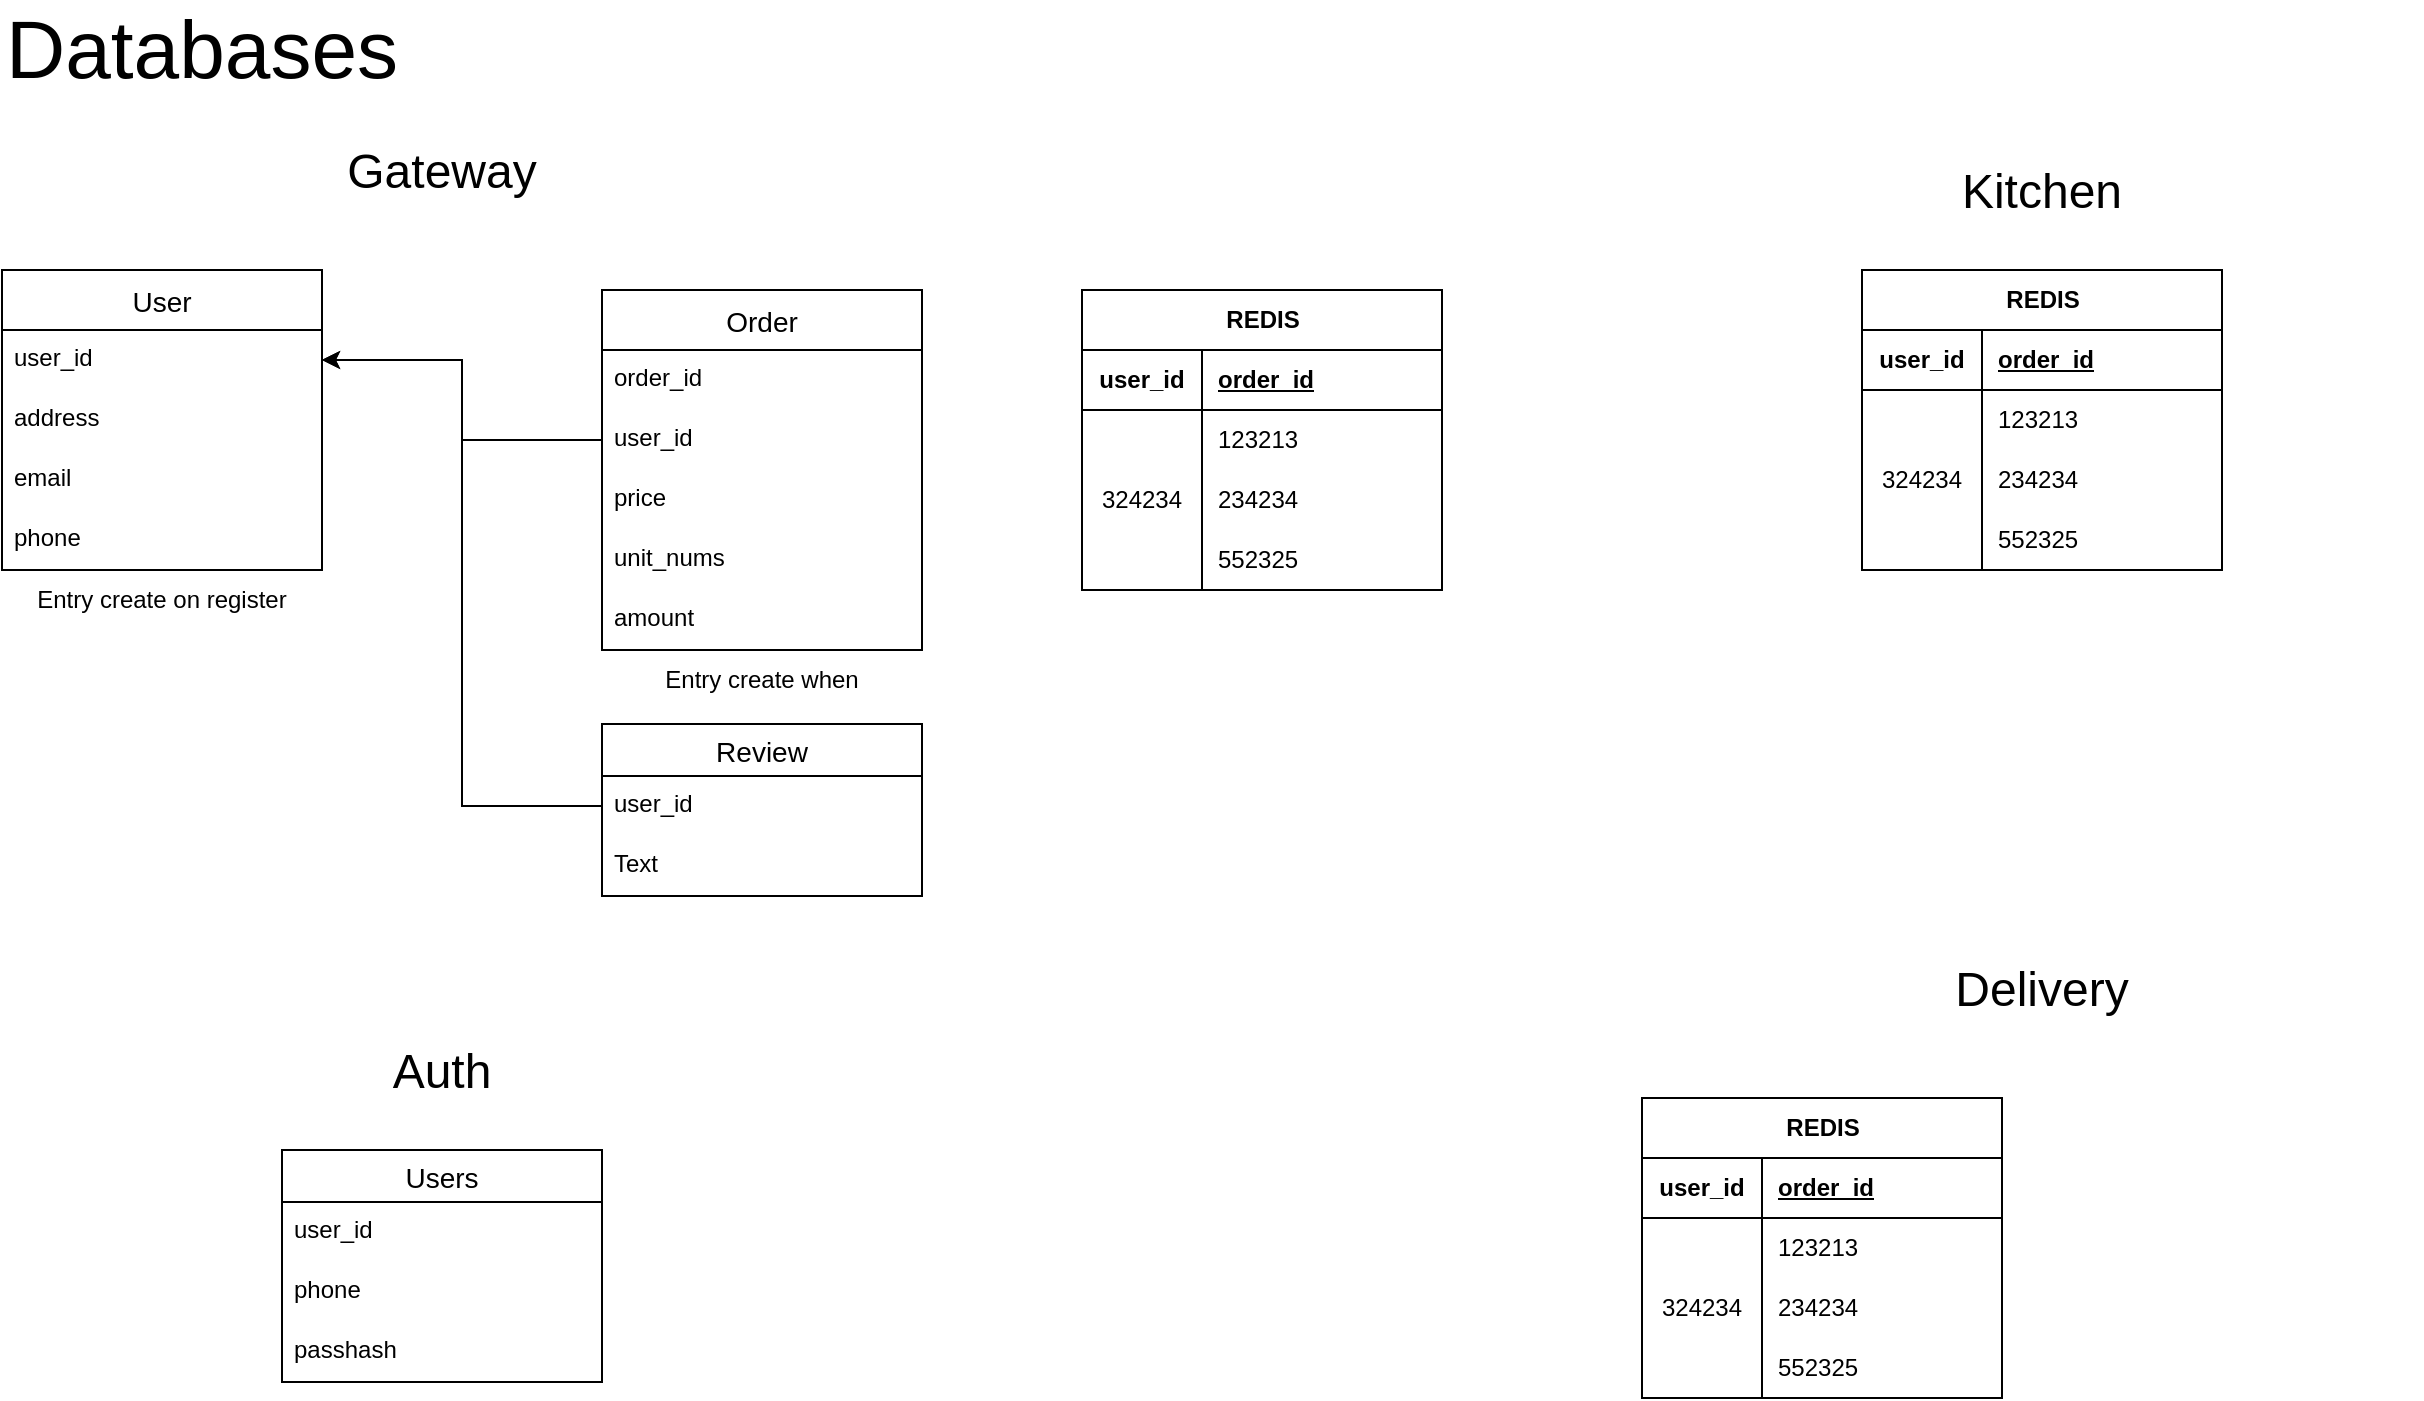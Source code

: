 <mxfile version="24.0.7" type="device">
  <diagram name="Страница — 1" id="DTA0ao0b3oRD59Xrqz9l">
    <mxGraphModel dx="408" dy="667" grid="1" gridSize="10" guides="1" tooltips="1" connect="1" arrows="1" fold="1" page="1" pageScale="1" pageWidth="827" pageHeight="1169" math="0" shadow="0">
      <root>
        <mxCell id="0" />
        <mxCell id="1" parent="0" />
        <mxCell id="_E-UzflVyQCBYMLpa5bC-2" value="Order" style="swimlane;fontStyle=0;childLayout=stackLayout;horizontal=1;startSize=30;horizontalStack=0;resizeParent=1;resizeParentMax=0;resizeLast=0;collapsible=1;marginBottom=0;align=center;fontSize=14;verticalAlign=middle;" vertex="1" parent="1">
          <mxGeometry x="1280" y="180" width="160" height="180" as="geometry" />
        </mxCell>
        <mxCell id="_E-UzflVyQCBYMLpa5bC-3" value="order_id" style="text;strokeColor=none;fillColor=none;spacingLeft=4;spacingRight=4;overflow=hidden;rotatable=0;points=[[0,0.5],[1,0.5]];portConstraint=eastwest;fontSize=12;whiteSpace=wrap;html=1;" vertex="1" parent="_E-UzflVyQCBYMLpa5bC-2">
          <mxGeometry y="30" width="160" height="30" as="geometry" />
        </mxCell>
        <mxCell id="_E-UzflVyQCBYMLpa5bC-4" value="user_id" style="text;strokeColor=none;fillColor=none;spacingLeft=4;spacingRight=4;overflow=hidden;rotatable=0;points=[[0,0.5],[1,0.5]];portConstraint=eastwest;fontSize=12;whiteSpace=wrap;html=1;" vertex="1" parent="_E-UzflVyQCBYMLpa5bC-2">
          <mxGeometry y="60" width="160" height="30" as="geometry" />
        </mxCell>
        <mxCell id="_E-UzflVyQCBYMLpa5bC-5" value="price" style="text;strokeColor=none;fillColor=none;spacingLeft=4;spacingRight=4;overflow=hidden;rotatable=0;points=[[0,0.5],[1,0.5]];portConstraint=eastwest;fontSize=12;whiteSpace=wrap;html=1;" vertex="1" parent="_E-UzflVyQCBYMLpa5bC-2">
          <mxGeometry y="90" width="160" height="30" as="geometry" />
        </mxCell>
        <mxCell id="_E-UzflVyQCBYMLpa5bC-6" value="unit_nums" style="text;strokeColor=none;fillColor=none;spacingLeft=4;spacingRight=4;overflow=hidden;rotatable=0;points=[[0,0.5],[1,0.5]];portConstraint=eastwest;fontSize=12;whiteSpace=wrap;html=1;" vertex="1" parent="_E-UzflVyQCBYMLpa5bC-2">
          <mxGeometry y="120" width="160" height="30" as="geometry" />
        </mxCell>
        <mxCell id="_E-UzflVyQCBYMLpa5bC-7" value="amount" style="text;strokeColor=none;fillColor=none;spacingLeft=4;spacingRight=4;overflow=hidden;rotatable=0;points=[[0,0.5],[1,0.5]];portConstraint=eastwest;fontSize=12;whiteSpace=wrap;html=1;" vertex="1" parent="_E-UzflVyQCBYMLpa5bC-2">
          <mxGeometry y="150" width="160" height="30" as="geometry" />
        </mxCell>
        <mxCell id="_E-UzflVyQCBYMLpa5bC-8" value="User" style="swimlane;fontStyle=0;childLayout=stackLayout;horizontal=1;startSize=30;horizontalStack=0;resizeParent=1;resizeParentMax=0;resizeLast=0;collapsible=1;marginBottom=0;align=center;fontSize=14;verticalAlign=middle;" vertex="1" parent="1">
          <mxGeometry x="980" y="170" width="160" height="150" as="geometry" />
        </mxCell>
        <mxCell id="_E-UzflVyQCBYMLpa5bC-9" value="user_id" style="text;strokeColor=none;fillColor=none;spacingLeft=4;spacingRight=4;overflow=hidden;rotatable=0;points=[[0,0.5],[1,0.5]];portConstraint=eastwest;fontSize=12;whiteSpace=wrap;html=1;" vertex="1" parent="_E-UzflVyQCBYMLpa5bC-8">
          <mxGeometry y="30" width="160" height="30" as="geometry" />
        </mxCell>
        <mxCell id="_E-UzflVyQCBYMLpa5bC-10" value="address" style="text;strokeColor=none;fillColor=none;spacingLeft=4;spacingRight=4;overflow=hidden;rotatable=0;points=[[0,0.5],[1,0.5]];portConstraint=eastwest;fontSize=12;whiteSpace=wrap;html=1;" vertex="1" parent="_E-UzflVyQCBYMLpa5bC-8">
          <mxGeometry y="60" width="160" height="30" as="geometry" />
        </mxCell>
        <mxCell id="_E-UzflVyQCBYMLpa5bC-11" value="email" style="text;strokeColor=none;fillColor=none;spacingLeft=4;spacingRight=4;overflow=hidden;rotatable=0;points=[[0,0.5],[1,0.5]];portConstraint=eastwest;fontSize=12;whiteSpace=wrap;html=1;" vertex="1" parent="_E-UzflVyQCBYMLpa5bC-8">
          <mxGeometry y="90" width="160" height="30" as="geometry" />
        </mxCell>
        <mxCell id="_E-UzflVyQCBYMLpa5bC-12" value="phone" style="text;strokeColor=none;fillColor=none;spacingLeft=4;spacingRight=4;overflow=hidden;rotatable=0;points=[[0,0.5],[1,0.5]];portConstraint=eastwest;fontSize=12;whiteSpace=wrap;html=1;" vertex="1" parent="_E-UzflVyQCBYMLpa5bC-8">
          <mxGeometry y="120" width="160" height="30" as="geometry" />
        </mxCell>
        <mxCell id="_E-UzflVyQCBYMLpa5bC-13" style="edgeStyle=orthogonalEdgeStyle;rounded=0;orthogonalLoop=1;jettySize=auto;html=1;entryX=1;entryY=0.5;entryDx=0;entryDy=0;" edge="1" parent="1" source="_E-UzflVyQCBYMLpa5bC-4" target="_E-UzflVyQCBYMLpa5bC-9">
          <mxGeometry relative="1" as="geometry" />
        </mxCell>
        <mxCell id="_E-UzflVyQCBYMLpa5bC-14" value="Entry create on register" style="text;html=1;align=center;verticalAlign=middle;whiteSpace=wrap;rounded=0;" vertex="1" parent="1">
          <mxGeometry x="980" y="320" width="160" height="30" as="geometry" />
        </mxCell>
        <mxCell id="_E-UzflVyQCBYMLpa5bC-15" value="Entry create when" style="text;html=1;align=center;verticalAlign=middle;whiteSpace=wrap;rounded=0;" vertex="1" parent="1">
          <mxGeometry x="1280" y="360" width="160" height="30" as="geometry" />
        </mxCell>
        <mxCell id="_E-UzflVyQCBYMLpa5bC-16" value="Databases" style="text;html=1;align=left;verticalAlign=middle;whiteSpace=wrap;rounded=0;fontSize=41;" vertex="1" parent="1">
          <mxGeometry x="980" y="39.5" width="380" height="41" as="geometry" />
        </mxCell>
        <mxCell id="_E-UzflVyQCBYMLpa5bC-17" value="Review" style="swimlane;fontStyle=0;childLayout=stackLayout;horizontal=1;startSize=26;horizontalStack=0;resizeParent=1;resizeParentMax=0;resizeLast=0;collapsible=1;marginBottom=0;align=center;fontSize=14;" vertex="1" parent="1">
          <mxGeometry x="1280" y="397" width="160" height="86" as="geometry" />
        </mxCell>
        <mxCell id="_E-UzflVyQCBYMLpa5bC-18" value="user_id" style="text;strokeColor=none;fillColor=none;spacingLeft=4;spacingRight=4;overflow=hidden;rotatable=0;points=[[0,0.5],[1,0.5]];portConstraint=eastwest;fontSize=12;whiteSpace=wrap;html=1;" vertex="1" parent="_E-UzflVyQCBYMLpa5bC-17">
          <mxGeometry y="26" width="160" height="30" as="geometry" />
        </mxCell>
        <mxCell id="_E-UzflVyQCBYMLpa5bC-19" value="Text" style="text;strokeColor=none;fillColor=none;spacingLeft=4;spacingRight=4;overflow=hidden;rotatable=0;points=[[0,0.5],[1,0.5]];portConstraint=eastwest;fontSize=12;whiteSpace=wrap;html=1;" vertex="1" parent="_E-UzflVyQCBYMLpa5bC-17">
          <mxGeometry y="56" width="160" height="30" as="geometry" />
        </mxCell>
        <mxCell id="_E-UzflVyQCBYMLpa5bC-20" value="REDIS" style="shape=table;startSize=30;container=1;collapsible=1;childLayout=tableLayout;fixedRows=1;rowLines=0;fontStyle=1;align=center;resizeLast=1;html=1;" vertex="1" parent="1">
          <mxGeometry x="1520" y="180" width="180" height="150" as="geometry" />
        </mxCell>
        <mxCell id="_E-UzflVyQCBYMLpa5bC-21" value="" style="shape=tableRow;horizontal=0;startSize=0;swimlaneHead=0;swimlaneBody=0;fillColor=none;collapsible=0;dropTarget=0;points=[[0,0.5],[1,0.5]];portConstraint=eastwest;top=0;left=0;right=0;bottom=1;" vertex="1" parent="_E-UzflVyQCBYMLpa5bC-20">
          <mxGeometry y="30" width="180" height="30" as="geometry" />
        </mxCell>
        <mxCell id="_E-UzflVyQCBYMLpa5bC-22" value="user_id" style="shape=partialRectangle;connectable=0;fillColor=none;top=0;left=0;bottom=0;right=0;fontStyle=1;overflow=hidden;whiteSpace=wrap;html=1;" vertex="1" parent="_E-UzflVyQCBYMLpa5bC-21">
          <mxGeometry width="60" height="30" as="geometry">
            <mxRectangle width="60" height="30" as="alternateBounds" />
          </mxGeometry>
        </mxCell>
        <mxCell id="_E-UzflVyQCBYMLpa5bC-23" value="order_id" style="shape=partialRectangle;connectable=0;fillColor=none;top=0;left=0;bottom=0;right=0;align=left;spacingLeft=6;fontStyle=5;overflow=hidden;whiteSpace=wrap;html=1;" vertex="1" parent="_E-UzflVyQCBYMLpa5bC-21">
          <mxGeometry x="60" width="120" height="30" as="geometry">
            <mxRectangle width="120" height="30" as="alternateBounds" />
          </mxGeometry>
        </mxCell>
        <mxCell id="_E-UzflVyQCBYMLpa5bC-24" value="" style="shape=tableRow;horizontal=0;startSize=0;swimlaneHead=0;swimlaneBody=0;fillColor=none;collapsible=0;dropTarget=0;points=[[0,0.5],[1,0.5]];portConstraint=eastwest;top=0;left=0;right=0;bottom=0;" vertex="1" parent="_E-UzflVyQCBYMLpa5bC-20">
          <mxGeometry y="60" width="180" height="30" as="geometry" />
        </mxCell>
        <mxCell id="_E-UzflVyQCBYMLpa5bC-25" value="" style="shape=partialRectangle;connectable=0;fillColor=none;top=0;left=0;bottom=0;right=0;editable=1;overflow=hidden;whiteSpace=wrap;html=1;" vertex="1" parent="_E-UzflVyQCBYMLpa5bC-24">
          <mxGeometry width="60" height="30" as="geometry">
            <mxRectangle width="60" height="30" as="alternateBounds" />
          </mxGeometry>
        </mxCell>
        <mxCell id="_E-UzflVyQCBYMLpa5bC-26" value="123213" style="shape=partialRectangle;connectable=0;fillColor=none;top=0;left=0;bottom=0;right=0;align=left;spacingLeft=6;overflow=hidden;whiteSpace=wrap;html=1;" vertex="1" parent="_E-UzflVyQCBYMLpa5bC-24">
          <mxGeometry x="60" width="120" height="30" as="geometry">
            <mxRectangle width="120" height="30" as="alternateBounds" />
          </mxGeometry>
        </mxCell>
        <mxCell id="_E-UzflVyQCBYMLpa5bC-27" value="" style="shape=tableRow;horizontal=0;startSize=0;swimlaneHead=0;swimlaneBody=0;fillColor=none;collapsible=0;dropTarget=0;points=[[0,0.5],[1,0.5]];portConstraint=eastwest;top=0;left=0;right=0;bottom=0;" vertex="1" parent="_E-UzflVyQCBYMLpa5bC-20">
          <mxGeometry y="90" width="180" height="30" as="geometry" />
        </mxCell>
        <mxCell id="_E-UzflVyQCBYMLpa5bC-28" value="324234" style="shape=partialRectangle;connectable=0;fillColor=none;top=0;left=0;bottom=0;right=0;editable=1;overflow=hidden;whiteSpace=wrap;html=1;" vertex="1" parent="_E-UzflVyQCBYMLpa5bC-27">
          <mxGeometry width="60" height="30" as="geometry">
            <mxRectangle width="60" height="30" as="alternateBounds" />
          </mxGeometry>
        </mxCell>
        <mxCell id="_E-UzflVyQCBYMLpa5bC-29" value="234234" style="shape=partialRectangle;connectable=0;fillColor=none;top=0;left=0;bottom=0;right=0;align=left;spacingLeft=6;overflow=hidden;whiteSpace=wrap;html=1;" vertex="1" parent="_E-UzflVyQCBYMLpa5bC-27">
          <mxGeometry x="60" width="120" height="30" as="geometry">
            <mxRectangle width="120" height="30" as="alternateBounds" />
          </mxGeometry>
        </mxCell>
        <mxCell id="_E-UzflVyQCBYMLpa5bC-30" value="" style="shape=tableRow;horizontal=0;startSize=0;swimlaneHead=0;swimlaneBody=0;fillColor=none;collapsible=0;dropTarget=0;points=[[0,0.5],[1,0.5]];portConstraint=eastwest;top=0;left=0;right=0;bottom=0;" vertex="1" parent="_E-UzflVyQCBYMLpa5bC-20">
          <mxGeometry y="120" width="180" height="30" as="geometry" />
        </mxCell>
        <mxCell id="_E-UzflVyQCBYMLpa5bC-31" value="" style="shape=partialRectangle;connectable=0;fillColor=none;top=0;left=0;bottom=0;right=0;editable=1;overflow=hidden;whiteSpace=wrap;html=1;" vertex="1" parent="_E-UzflVyQCBYMLpa5bC-30">
          <mxGeometry width="60" height="30" as="geometry">
            <mxRectangle width="60" height="30" as="alternateBounds" />
          </mxGeometry>
        </mxCell>
        <mxCell id="_E-UzflVyQCBYMLpa5bC-32" value="552325" style="shape=partialRectangle;connectable=0;fillColor=none;top=0;left=0;bottom=0;right=0;align=left;spacingLeft=6;overflow=hidden;whiteSpace=wrap;html=1;" vertex="1" parent="_E-UzflVyQCBYMLpa5bC-30">
          <mxGeometry x="60" width="120" height="30" as="geometry">
            <mxRectangle width="120" height="30" as="alternateBounds" />
          </mxGeometry>
        </mxCell>
        <mxCell id="_E-UzflVyQCBYMLpa5bC-33" style="edgeStyle=orthogonalEdgeStyle;rounded=0;orthogonalLoop=1;jettySize=auto;html=1;exitX=0;exitY=0.5;exitDx=0;exitDy=0;entryX=1;entryY=0.5;entryDx=0;entryDy=0;" edge="1" parent="1" source="_E-UzflVyQCBYMLpa5bC-18" target="_E-UzflVyQCBYMLpa5bC-9">
          <mxGeometry relative="1" as="geometry" />
        </mxCell>
        <mxCell id="_E-UzflVyQCBYMLpa5bC-34" value="Gateway" style="text;html=1;align=center;verticalAlign=middle;whiteSpace=wrap;rounded=0;fontSize=24;" vertex="1" parent="1">
          <mxGeometry x="1010" y="100" width="380" height="41" as="geometry" />
        </mxCell>
        <mxCell id="_E-UzflVyQCBYMLpa5bC-35" value="Auth" style="text;html=1;align=center;verticalAlign=middle;whiteSpace=wrap;rounded=0;fontSize=24;" vertex="1" parent="1">
          <mxGeometry x="1010" y="550" width="380" height="41" as="geometry" />
        </mxCell>
        <mxCell id="_E-UzflVyQCBYMLpa5bC-36" value="Users" style="swimlane;fontStyle=0;childLayout=stackLayout;horizontal=1;startSize=26;horizontalStack=0;resizeParent=1;resizeParentMax=0;resizeLast=0;collapsible=1;marginBottom=0;align=center;fontSize=14;" vertex="1" parent="1">
          <mxGeometry x="1120" y="610" width="160" height="116" as="geometry" />
        </mxCell>
        <mxCell id="_E-UzflVyQCBYMLpa5bC-37" value="user_id" style="text;strokeColor=none;fillColor=none;spacingLeft=4;spacingRight=4;overflow=hidden;rotatable=0;points=[[0,0.5],[1,0.5]];portConstraint=eastwest;fontSize=12;whiteSpace=wrap;html=1;" vertex="1" parent="_E-UzflVyQCBYMLpa5bC-36">
          <mxGeometry y="26" width="160" height="30" as="geometry" />
        </mxCell>
        <mxCell id="_E-UzflVyQCBYMLpa5bC-40" value="phone" style="text;strokeColor=none;fillColor=none;spacingLeft=4;spacingRight=4;overflow=hidden;rotatable=0;points=[[0,0.5],[1,0.5]];portConstraint=eastwest;fontSize=12;whiteSpace=wrap;html=1;" vertex="1" parent="_E-UzflVyQCBYMLpa5bC-36">
          <mxGeometry y="56" width="160" height="30" as="geometry" />
        </mxCell>
        <mxCell id="_E-UzflVyQCBYMLpa5bC-38" value="passhash" style="text;strokeColor=none;fillColor=none;spacingLeft=4;spacingRight=4;overflow=hidden;rotatable=0;points=[[0,0.5],[1,0.5]];portConstraint=eastwest;fontSize=12;whiteSpace=wrap;html=1;" vertex="1" parent="_E-UzflVyQCBYMLpa5bC-36">
          <mxGeometry y="86" width="160" height="30" as="geometry" />
        </mxCell>
        <mxCell id="_E-UzflVyQCBYMLpa5bC-41" value="Kitchen" style="text;html=1;align=center;verticalAlign=middle;whiteSpace=wrap;rounded=0;fontSize=24;" vertex="1" parent="1">
          <mxGeometry x="1810" y="110" width="380" height="41" as="geometry" />
        </mxCell>
        <mxCell id="_E-UzflVyQCBYMLpa5bC-42" value="REDIS" style="shape=table;startSize=30;container=1;collapsible=1;childLayout=tableLayout;fixedRows=1;rowLines=0;fontStyle=1;align=center;resizeLast=1;html=1;" vertex="1" parent="1">
          <mxGeometry x="1800" y="584" width="180" height="150" as="geometry" />
        </mxCell>
        <mxCell id="_E-UzflVyQCBYMLpa5bC-43" value="" style="shape=tableRow;horizontal=0;startSize=0;swimlaneHead=0;swimlaneBody=0;fillColor=none;collapsible=0;dropTarget=0;points=[[0,0.5],[1,0.5]];portConstraint=eastwest;top=0;left=0;right=0;bottom=1;" vertex="1" parent="_E-UzflVyQCBYMLpa5bC-42">
          <mxGeometry y="30" width="180" height="30" as="geometry" />
        </mxCell>
        <mxCell id="_E-UzflVyQCBYMLpa5bC-44" value="user_id" style="shape=partialRectangle;connectable=0;fillColor=none;top=0;left=0;bottom=0;right=0;fontStyle=1;overflow=hidden;whiteSpace=wrap;html=1;" vertex="1" parent="_E-UzflVyQCBYMLpa5bC-43">
          <mxGeometry width="60" height="30" as="geometry">
            <mxRectangle width="60" height="30" as="alternateBounds" />
          </mxGeometry>
        </mxCell>
        <mxCell id="_E-UzflVyQCBYMLpa5bC-45" value="order_id" style="shape=partialRectangle;connectable=0;fillColor=none;top=0;left=0;bottom=0;right=0;align=left;spacingLeft=6;fontStyle=5;overflow=hidden;whiteSpace=wrap;html=1;" vertex="1" parent="_E-UzflVyQCBYMLpa5bC-43">
          <mxGeometry x="60" width="120" height="30" as="geometry">
            <mxRectangle width="120" height="30" as="alternateBounds" />
          </mxGeometry>
        </mxCell>
        <mxCell id="_E-UzflVyQCBYMLpa5bC-46" value="" style="shape=tableRow;horizontal=0;startSize=0;swimlaneHead=0;swimlaneBody=0;fillColor=none;collapsible=0;dropTarget=0;points=[[0,0.5],[1,0.5]];portConstraint=eastwest;top=0;left=0;right=0;bottom=0;" vertex="1" parent="_E-UzflVyQCBYMLpa5bC-42">
          <mxGeometry y="60" width="180" height="30" as="geometry" />
        </mxCell>
        <mxCell id="_E-UzflVyQCBYMLpa5bC-47" value="" style="shape=partialRectangle;connectable=0;fillColor=none;top=0;left=0;bottom=0;right=0;editable=1;overflow=hidden;whiteSpace=wrap;html=1;" vertex="1" parent="_E-UzflVyQCBYMLpa5bC-46">
          <mxGeometry width="60" height="30" as="geometry">
            <mxRectangle width="60" height="30" as="alternateBounds" />
          </mxGeometry>
        </mxCell>
        <mxCell id="_E-UzflVyQCBYMLpa5bC-48" value="123213" style="shape=partialRectangle;connectable=0;fillColor=none;top=0;left=0;bottom=0;right=0;align=left;spacingLeft=6;overflow=hidden;whiteSpace=wrap;html=1;" vertex="1" parent="_E-UzflVyQCBYMLpa5bC-46">
          <mxGeometry x="60" width="120" height="30" as="geometry">
            <mxRectangle width="120" height="30" as="alternateBounds" />
          </mxGeometry>
        </mxCell>
        <mxCell id="_E-UzflVyQCBYMLpa5bC-49" value="" style="shape=tableRow;horizontal=0;startSize=0;swimlaneHead=0;swimlaneBody=0;fillColor=none;collapsible=0;dropTarget=0;points=[[0,0.5],[1,0.5]];portConstraint=eastwest;top=0;left=0;right=0;bottom=0;" vertex="1" parent="_E-UzflVyQCBYMLpa5bC-42">
          <mxGeometry y="90" width="180" height="30" as="geometry" />
        </mxCell>
        <mxCell id="_E-UzflVyQCBYMLpa5bC-50" value="324234" style="shape=partialRectangle;connectable=0;fillColor=none;top=0;left=0;bottom=0;right=0;editable=1;overflow=hidden;whiteSpace=wrap;html=1;" vertex="1" parent="_E-UzflVyQCBYMLpa5bC-49">
          <mxGeometry width="60" height="30" as="geometry">
            <mxRectangle width="60" height="30" as="alternateBounds" />
          </mxGeometry>
        </mxCell>
        <mxCell id="_E-UzflVyQCBYMLpa5bC-51" value="234234" style="shape=partialRectangle;connectable=0;fillColor=none;top=0;left=0;bottom=0;right=0;align=left;spacingLeft=6;overflow=hidden;whiteSpace=wrap;html=1;" vertex="1" parent="_E-UzflVyQCBYMLpa5bC-49">
          <mxGeometry x="60" width="120" height="30" as="geometry">
            <mxRectangle width="120" height="30" as="alternateBounds" />
          </mxGeometry>
        </mxCell>
        <mxCell id="_E-UzflVyQCBYMLpa5bC-52" value="" style="shape=tableRow;horizontal=0;startSize=0;swimlaneHead=0;swimlaneBody=0;fillColor=none;collapsible=0;dropTarget=0;points=[[0,0.5],[1,0.5]];portConstraint=eastwest;top=0;left=0;right=0;bottom=0;" vertex="1" parent="_E-UzflVyQCBYMLpa5bC-42">
          <mxGeometry y="120" width="180" height="30" as="geometry" />
        </mxCell>
        <mxCell id="_E-UzflVyQCBYMLpa5bC-53" value="" style="shape=partialRectangle;connectable=0;fillColor=none;top=0;left=0;bottom=0;right=0;editable=1;overflow=hidden;whiteSpace=wrap;html=1;" vertex="1" parent="_E-UzflVyQCBYMLpa5bC-52">
          <mxGeometry width="60" height="30" as="geometry">
            <mxRectangle width="60" height="30" as="alternateBounds" />
          </mxGeometry>
        </mxCell>
        <mxCell id="_E-UzflVyQCBYMLpa5bC-54" value="552325" style="shape=partialRectangle;connectable=0;fillColor=none;top=0;left=0;bottom=0;right=0;align=left;spacingLeft=6;overflow=hidden;whiteSpace=wrap;html=1;" vertex="1" parent="_E-UzflVyQCBYMLpa5bC-52">
          <mxGeometry x="60" width="120" height="30" as="geometry">
            <mxRectangle width="120" height="30" as="alternateBounds" />
          </mxGeometry>
        </mxCell>
        <mxCell id="_E-UzflVyQCBYMLpa5bC-55" value="REDIS" style="shape=table;startSize=30;container=1;collapsible=1;childLayout=tableLayout;fixedRows=1;rowLines=0;fontStyle=1;align=center;resizeLast=1;html=1;" vertex="1" parent="1">
          <mxGeometry x="1910" y="170" width="180" height="150" as="geometry" />
        </mxCell>
        <mxCell id="_E-UzflVyQCBYMLpa5bC-56" value="" style="shape=tableRow;horizontal=0;startSize=0;swimlaneHead=0;swimlaneBody=0;fillColor=none;collapsible=0;dropTarget=0;points=[[0,0.5],[1,0.5]];portConstraint=eastwest;top=0;left=0;right=0;bottom=1;" vertex="1" parent="_E-UzflVyQCBYMLpa5bC-55">
          <mxGeometry y="30" width="180" height="30" as="geometry" />
        </mxCell>
        <mxCell id="_E-UzflVyQCBYMLpa5bC-57" value="user_id" style="shape=partialRectangle;connectable=0;fillColor=none;top=0;left=0;bottom=0;right=0;fontStyle=1;overflow=hidden;whiteSpace=wrap;html=1;" vertex="1" parent="_E-UzflVyQCBYMLpa5bC-56">
          <mxGeometry width="60" height="30" as="geometry">
            <mxRectangle width="60" height="30" as="alternateBounds" />
          </mxGeometry>
        </mxCell>
        <mxCell id="_E-UzflVyQCBYMLpa5bC-58" value="order_id" style="shape=partialRectangle;connectable=0;fillColor=none;top=0;left=0;bottom=0;right=0;align=left;spacingLeft=6;fontStyle=5;overflow=hidden;whiteSpace=wrap;html=1;" vertex="1" parent="_E-UzflVyQCBYMLpa5bC-56">
          <mxGeometry x="60" width="120" height="30" as="geometry">
            <mxRectangle width="120" height="30" as="alternateBounds" />
          </mxGeometry>
        </mxCell>
        <mxCell id="_E-UzflVyQCBYMLpa5bC-59" value="" style="shape=tableRow;horizontal=0;startSize=0;swimlaneHead=0;swimlaneBody=0;fillColor=none;collapsible=0;dropTarget=0;points=[[0,0.5],[1,0.5]];portConstraint=eastwest;top=0;left=0;right=0;bottom=0;" vertex="1" parent="_E-UzflVyQCBYMLpa5bC-55">
          <mxGeometry y="60" width="180" height="30" as="geometry" />
        </mxCell>
        <mxCell id="_E-UzflVyQCBYMLpa5bC-60" value="" style="shape=partialRectangle;connectable=0;fillColor=none;top=0;left=0;bottom=0;right=0;editable=1;overflow=hidden;whiteSpace=wrap;html=1;" vertex="1" parent="_E-UzflVyQCBYMLpa5bC-59">
          <mxGeometry width="60" height="30" as="geometry">
            <mxRectangle width="60" height="30" as="alternateBounds" />
          </mxGeometry>
        </mxCell>
        <mxCell id="_E-UzflVyQCBYMLpa5bC-61" value="123213" style="shape=partialRectangle;connectable=0;fillColor=none;top=0;left=0;bottom=0;right=0;align=left;spacingLeft=6;overflow=hidden;whiteSpace=wrap;html=1;" vertex="1" parent="_E-UzflVyQCBYMLpa5bC-59">
          <mxGeometry x="60" width="120" height="30" as="geometry">
            <mxRectangle width="120" height="30" as="alternateBounds" />
          </mxGeometry>
        </mxCell>
        <mxCell id="_E-UzflVyQCBYMLpa5bC-62" value="" style="shape=tableRow;horizontal=0;startSize=0;swimlaneHead=0;swimlaneBody=0;fillColor=none;collapsible=0;dropTarget=0;points=[[0,0.5],[1,0.5]];portConstraint=eastwest;top=0;left=0;right=0;bottom=0;" vertex="1" parent="_E-UzflVyQCBYMLpa5bC-55">
          <mxGeometry y="90" width="180" height="30" as="geometry" />
        </mxCell>
        <mxCell id="_E-UzflVyQCBYMLpa5bC-63" value="324234" style="shape=partialRectangle;connectable=0;fillColor=none;top=0;left=0;bottom=0;right=0;editable=1;overflow=hidden;whiteSpace=wrap;html=1;" vertex="1" parent="_E-UzflVyQCBYMLpa5bC-62">
          <mxGeometry width="60" height="30" as="geometry">
            <mxRectangle width="60" height="30" as="alternateBounds" />
          </mxGeometry>
        </mxCell>
        <mxCell id="_E-UzflVyQCBYMLpa5bC-64" value="234234" style="shape=partialRectangle;connectable=0;fillColor=none;top=0;left=0;bottom=0;right=0;align=left;spacingLeft=6;overflow=hidden;whiteSpace=wrap;html=1;" vertex="1" parent="_E-UzflVyQCBYMLpa5bC-62">
          <mxGeometry x="60" width="120" height="30" as="geometry">
            <mxRectangle width="120" height="30" as="alternateBounds" />
          </mxGeometry>
        </mxCell>
        <mxCell id="_E-UzflVyQCBYMLpa5bC-65" value="" style="shape=tableRow;horizontal=0;startSize=0;swimlaneHead=0;swimlaneBody=0;fillColor=none;collapsible=0;dropTarget=0;points=[[0,0.5],[1,0.5]];portConstraint=eastwest;top=0;left=0;right=0;bottom=0;" vertex="1" parent="_E-UzflVyQCBYMLpa5bC-55">
          <mxGeometry y="120" width="180" height="30" as="geometry" />
        </mxCell>
        <mxCell id="_E-UzflVyQCBYMLpa5bC-66" value="" style="shape=partialRectangle;connectable=0;fillColor=none;top=0;left=0;bottom=0;right=0;editable=1;overflow=hidden;whiteSpace=wrap;html=1;" vertex="1" parent="_E-UzflVyQCBYMLpa5bC-65">
          <mxGeometry width="60" height="30" as="geometry">
            <mxRectangle width="60" height="30" as="alternateBounds" />
          </mxGeometry>
        </mxCell>
        <mxCell id="_E-UzflVyQCBYMLpa5bC-67" value="552325" style="shape=partialRectangle;connectable=0;fillColor=none;top=0;left=0;bottom=0;right=0;align=left;spacingLeft=6;overflow=hidden;whiteSpace=wrap;html=1;" vertex="1" parent="_E-UzflVyQCBYMLpa5bC-65">
          <mxGeometry x="60" width="120" height="30" as="geometry">
            <mxRectangle width="120" height="30" as="alternateBounds" />
          </mxGeometry>
        </mxCell>
        <mxCell id="_E-UzflVyQCBYMLpa5bC-68" value="Delivery" style="text;html=1;align=center;verticalAlign=middle;whiteSpace=wrap;rounded=0;fontSize=24;" vertex="1" parent="1">
          <mxGeometry x="1810" y="509" width="380" height="41" as="geometry" />
        </mxCell>
      </root>
    </mxGraphModel>
  </diagram>
</mxfile>
